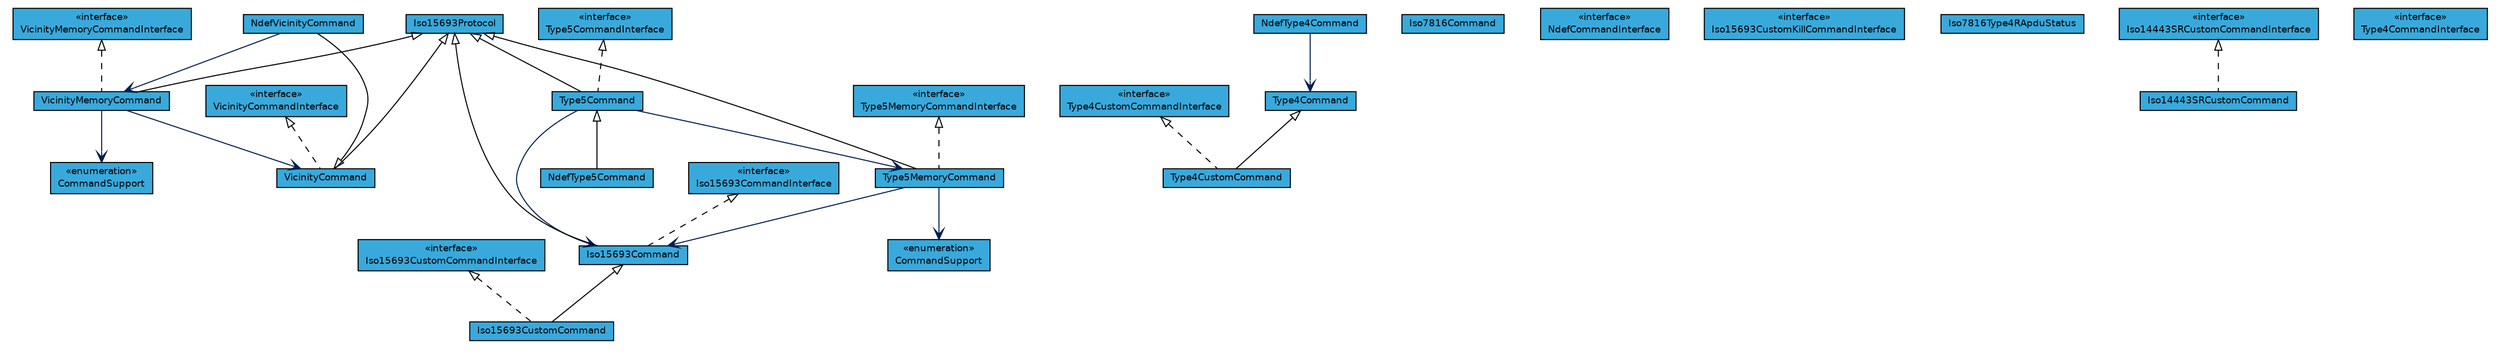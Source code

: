#!/usr/local/bin/dot
#
# Class diagram 
# Generated by UMLGraph version R5_7_2-3-gee82a7 (http://www.umlgraph.org/)
#

digraph G {
	edge [fontname="Helvetica",fontsize=10,labelfontname="Helvetica",labelfontsize=10];
	node [fontname="Helvetica",fontsize=10,shape=plaintext];
	nodesep=0.25;
	ranksep=0.5;
	// com.st.st25sdk.command.NdefVicinityCommand
	c224 [label=<<table title="com.st.st25sdk.command.NdefVicinityCommand" border="0" cellborder="1" cellspacing="0" cellpadding="2" port="p" bgcolor="#39a9dc" href="./NdefVicinityCommand.html">
		<tr><td><table border="0" cellspacing="0" cellpadding="1">
<tr><td align="center" balign="center"> NdefVicinityCommand </td></tr>
		</table></td></tr>
		</table>>, URL="./NdefVicinityCommand.html", fontname="Helvetica", fontcolor="black", fontsize=9.0];
	// com.st.st25sdk.command.Type4CustomCommand
	c225 [label=<<table title="com.st.st25sdk.command.Type4CustomCommand" border="0" cellborder="1" cellspacing="0" cellpadding="2" port="p" bgcolor="#39a9dc" href="./Type4CustomCommand.html">
		<tr><td><table border="0" cellspacing="0" cellpadding="1">
<tr><td align="center" balign="center"> Type4CustomCommand </td></tr>
		</table></td></tr>
		</table>>, URL="./Type4CustomCommand.html", fontname="Helvetica", fontcolor="black", fontsize=9.0];
	// com.st.st25sdk.command.Iso7816Command
	c226 [label=<<table title="com.st.st25sdk.command.Iso7816Command" border="0" cellborder="1" cellspacing="0" cellpadding="2" port="p" bgcolor="#39a9dc" href="./Iso7816Command.html">
		<tr><td><table border="0" cellspacing="0" cellpadding="1">
<tr><td align="center" balign="center"> Iso7816Command </td></tr>
		</table></td></tr>
		</table>>, URL="./Iso7816Command.html", fontname="Helvetica", fontcolor="black", fontsize=9.0];
	// com.st.st25sdk.command.Type5CommandInterface
	c227 [label=<<table title="com.st.st25sdk.command.Type5CommandInterface" border="0" cellborder="1" cellspacing="0" cellpadding="2" port="p" bgcolor="#39a9dc" href="./Type5CommandInterface.html">
		<tr><td><table border="0" cellspacing="0" cellpadding="1">
<tr><td align="center" balign="center"> &#171;interface&#187; </td></tr>
<tr><td align="center" balign="center"> Type5CommandInterface </td></tr>
		</table></td></tr>
		</table>>, URL="./Type5CommandInterface.html", fontname="Helvetica", fontcolor="black", fontsize=9.0];
	// com.st.st25sdk.command.VicinityCommand
	c228 [label=<<table title="com.st.st25sdk.command.VicinityCommand" border="0" cellborder="1" cellspacing="0" cellpadding="2" port="p" bgcolor="#39a9dc" href="./VicinityCommand.html">
		<tr><td><table border="0" cellspacing="0" cellpadding="1">
<tr><td align="center" balign="center"> VicinityCommand </td></tr>
		</table></td></tr>
		</table>>, URL="./VicinityCommand.html", fontname="Helvetica", fontcolor="black", fontsize=9.0];
	// com.st.st25sdk.command.Type5MemoryCommandInterface
	c229 [label=<<table title="com.st.st25sdk.command.Type5MemoryCommandInterface" border="0" cellborder="1" cellspacing="0" cellpadding="2" port="p" bgcolor="#39a9dc" href="./Type5MemoryCommandInterface.html">
		<tr><td><table border="0" cellspacing="0" cellpadding="1">
<tr><td align="center" balign="center"> &#171;interface&#187; </td></tr>
<tr><td align="center" balign="center"> Type5MemoryCommandInterface </td></tr>
		</table></td></tr>
		</table>>, URL="./Type5MemoryCommandInterface.html", fontname="Helvetica", fontcolor="black", fontsize=9.0];
	// com.st.st25sdk.command.NdefType4Command
	c230 [label=<<table title="com.st.st25sdk.command.NdefType4Command" border="0" cellborder="1" cellspacing="0" cellpadding="2" port="p" bgcolor="#39a9dc" href="./NdefType4Command.html">
		<tr><td><table border="0" cellspacing="0" cellpadding="1">
<tr><td align="center" balign="center"> NdefType4Command </td></tr>
		</table></td></tr>
		</table>>, URL="./NdefType4Command.html", fontname="Helvetica", fontcolor="black", fontsize=9.0];
	// com.st.st25sdk.command.Type5Command
	c231 [label=<<table title="com.st.st25sdk.command.Type5Command" border="0" cellborder="1" cellspacing="0" cellpadding="2" port="p" bgcolor="#39a9dc" href="./Type5Command.html">
		<tr><td><table border="0" cellspacing="0" cellpadding="1">
<tr><td align="center" balign="center"> Type5Command </td></tr>
		</table></td></tr>
		</table>>, URL="./Type5Command.html", fontname="Helvetica", fontcolor="black", fontsize=9.0];
	// com.st.st25sdk.command.Iso15693Command
	c232 [label=<<table title="com.st.st25sdk.command.Iso15693Command" border="0" cellborder="1" cellspacing="0" cellpadding="2" port="p" bgcolor="#39a9dc" href="./Iso15693Command.html">
		<tr><td><table border="0" cellspacing="0" cellpadding="1">
<tr><td align="center" balign="center"> Iso15693Command </td></tr>
		</table></td></tr>
		</table>>, URL="./Iso15693Command.html", fontname="Helvetica", fontcolor="black", fontsize=9.0];
	// com.st.st25sdk.command.VicinityMemoryCommandInterface
	c233 [label=<<table title="com.st.st25sdk.command.VicinityMemoryCommandInterface" border="0" cellborder="1" cellspacing="0" cellpadding="2" port="p" bgcolor="#39a9dc" href="./VicinityMemoryCommandInterface.html">
		<tr><td><table border="0" cellspacing="0" cellpadding="1">
<tr><td align="center" balign="center"> &#171;interface&#187; </td></tr>
<tr><td align="center" balign="center"> VicinityMemoryCommandInterface </td></tr>
		</table></td></tr>
		</table>>, URL="./VicinityMemoryCommandInterface.html", fontname="Helvetica", fontcolor="black", fontsize=9.0];
	// com.st.st25sdk.command.NdefCommandInterface
	c234 [label=<<table title="com.st.st25sdk.command.NdefCommandInterface" border="0" cellborder="1" cellspacing="0" cellpadding="2" port="p" bgcolor="#39a9dc" href="./NdefCommandInterface.html">
		<tr><td><table border="0" cellspacing="0" cellpadding="1">
<tr><td align="center" balign="center"> &#171;interface&#187; </td></tr>
<tr><td align="center" balign="center"> NdefCommandInterface </td></tr>
		</table></td></tr>
		</table>>, URL="./NdefCommandInterface.html", fontname="Helvetica", fontcolor="black", fontsize=9.0];
	// com.st.st25sdk.command.Iso15693CustomKillCommandInterface
	c235 [label=<<table title="com.st.st25sdk.command.Iso15693CustomKillCommandInterface" border="0" cellborder="1" cellspacing="0" cellpadding="2" port="p" bgcolor="#39a9dc" href="./Iso15693CustomKillCommandInterface.html">
		<tr><td><table border="0" cellspacing="0" cellpadding="1">
<tr><td align="center" balign="center"> &#171;interface&#187; </td></tr>
<tr><td align="center" balign="center"> Iso15693CustomKillCommandInterface </td></tr>
		</table></td></tr>
		</table>>, URL="./Iso15693CustomKillCommandInterface.html", fontname="Helvetica", fontcolor="black", fontsize=9.0];
	// com.st.st25sdk.command.Type5MemoryCommand
	c236 [label=<<table title="com.st.st25sdk.command.Type5MemoryCommand" border="0" cellborder="1" cellspacing="0" cellpadding="2" port="p" bgcolor="#39a9dc" href="./Type5MemoryCommand.html">
		<tr><td><table border="0" cellspacing="0" cellpadding="1">
<tr><td align="center" balign="center"> Type5MemoryCommand </td></tr>
		</table></td></tr>
		</table>>, URL="./Type5MemoryCommand.html", fontname="Helvetica", fontcolor="black", fontsize=9.0];
	// com.st.st25sdk.command.Type5MemoryCommand.CommandSupport
	c237 [label=<<table title="com.st.st25sdk.command.Type5MemoryCommand.CommandSupport" border="0" cellborder="1" cellspacing="0" cellpadding="2" port="p" bgcolor="#39a9dc" href="./Type5MemoryCommand.CommandSupport.html">
		<tr><td><table border="0" cellspacing="0" cellpadding="1">
<tr><td align="center" balign="center"> &#171;enumeration&#187; </td></tr>
<tr><td align="center" balign="center"> CommandSupport </td></tr>
		</table></td></tr>
		</table>>, URL="./Type5MemoryCommand.CommandSupport.html", fontname="Helvetica", fontcolor="black", fontsize=9.0];
	// com.st.st25sdk.command.Type4CustomCommandInterface
	c238 [label=<<table title="com.st.st25sdk.command.Type4CustomCommandInterface" border="0" cellborder="1" cellspacing="0" cellpadding="2" port="p" bgcolor="#39a9dc" href="./Type4CustomCommandInterface.html">
		<tr><td><table border="0" cellspacing="0" cellpadding="1">
<tr><td align="center" balign="center"> &#171;interface&#187; </td></tr>
<tr><td align="center" balign="center"> Type4CustomCommandInterface </td></tr>
		</table></td></tr>
		</table>>, URL="./Type4CustomCommandInterface.html", fontname="Helvetica", fontcolor="black", fontsize=9.0];
	// com.st.st25sdk.command.VicinityCommandInterface
	c239 [label=<<table title="com.st.st25sdk.command.VicinityCommandInterface" border="0" cellborder="1" cellspacing="0" cellpadding="2" port="p" bgcolor="#39a9dc" href="./VicinityCommandInterface.html">
		<tr><td><table border="0" cellspacing="0" cellpadding="1">
<tr><td align="center" balign="center"> &#171;interface&#187; </td></tr>
<tr><td align="center" balign="center"> VicinityCommandInterface </td></tr>
		</table></td></tr>
		</table>>, URL="./VicinityCommandInterface.html", fontname="Helvetica", fontcolor="black", fontsize=9.0];
	// com.st.st25sdk.command.VicinityMemoryCommand
	c240 [label=<<table title="com.st.st25sdk.command.VicinityMemoryCommand" border="0" cellborder="1" cellspacing="0" cellpadding="2" port="p" bgcolor="#39a9dc" href="./VicinityMemoryCommand.html">
		<tr><td><table border="0" cellspacing="0" cellpadding="1">
<tr><td align="center" balign="center"> VicinityMemoryCommand </td></tr>
		</table></td></tr>
		</table>>, URL="./VicinityMemoryCommand.html", fontname="Helvetica", fontcolor="black", fontsize=9.0];
	// com.st.st25sdk.command.VicinityMemoryCommand.CommandSupport
	c241 [label=<<table title="com.st.st25sdk.command.VicinityMemoryCommand.CommandSupport" border="0" cellborder="1" cellspacing="0" cellpadding="2" port="p" bgcolor="#39a9dc" href="./VicinityMemoryCommand.CommandSupport.html">
		<tr><td><table border="0" cellspacing="0" cellpadding="1">
<tr><td align="center" balign="center"> &#171;enumeration&#187; </td></tr>
<tr><td align="center" balign="center"> CommandSupport </td></tr>
		</table></td></tr>
		</table>>, URL="./VicinityMemoryCommand.CommandSupport.html", fontname="Helvetica", fontcolor="black", fontsize=9.0];
	// com.st.st25sdk.command.Iso15693CustomCommandInterface
	c242 [label=<<table title="com.st.st25sdk.command.Iso15693CustomCommandInterface" border="0" cellborder="1" cellspacing="0" cellpadding="2" port="p" bgcolor="#39a9dc" href="./Iso15693CustomCommandInterface.html">
		<tr><td><table border="0" cellspacing="0" cellpadding="1">
<tr><td align="center" balign="center"> &#171;interface&#187; </td></tr>
<tr><td align="center" balign="center"> Iso15693CustomCommandInterface </td></tr>
		</table></td></tr>
		</table>>, URL="./Iso15693CustomCommandInterface.html", fontname="Helvetica", fontcolor="black", fontsize=9.0];
	// com.st.st25sdk.command.Iso7816Type4RApduStatus
	c243 [label=<<table title="com.st.st25sdk.command.Iso7816Type4RApduStatus" border="0" cellborder="1" cellspacing="0" cellpadding="2" port="p" bgcolor="#39a9dc" href="./Iso7816Type4RApduStatus.html">
		<tr><td><table border="0" cellspacing="0" cellpadding="1">
<tr><td align="center" balign="center"> Iso7816Type4RApduStatus </td></tr>
		</table></td></tr>
		</table>>, URL="./Iso7816Type4RApduStatus.html", fontname="Helvetica", fontcolor="black", fontsize=9.0];
	// com.st.st25sdk.command.Iso15693CommandInterface
	c244 [label=<<table title="com.st.st25sdk.command.Iso15693CommandInterface" border="0" cellborder="1" cellspacing="0" cellpadding="2" port="p" bgcolor="#39a9dc" href="./Iso15693CommandInterface.html">
		<tr><td><table border="0" cellspacing="0" cellpadding="1">
<tr><td align="center" balign="center"> &#171;interface&#187; </td></tr>
<tr><td align="center" balign="center"> Iso15693CommandInterface </td></tr>
		</table></td></tr>
		</table>>, URL="./Iso15693CommandInterface.html", fontname="Helvetica", fontcolor="black", fontsize=9.0];
	// com.st.st25sdk.command.NdefType5Command
	c245 [label=<<table title="com.st.st25sdk.command.NdefType5Command" border="0" cellborder="1" cellspacing="0" cellpadding="2" port="p" bgcolor="#39a9dc" href="./NdefType5Command.html">
		<tr><td><table border="0" cellspacing="0" cellpadding="1">
<tr><td align="center" balign="center"> NdefType5Command </td></tr>
		</table></td></tr>
		</table>>, URL="./NdefType5Command.html", fontname="Helvetica", fontcolor="black", fontsize=9.0];
	// com.st.st25sdk.command.Iso14443SRCustomCommandInterface
	c246 [label=<<table title="com.st.st25sdk.command.Iso14443SRCustomCommandInterface" border="0" cellborder="1" cellspacing="0" cellpadding="2" port="p" bgcolor="#39a9dc" href="./Iso14443SRCustomCommandInterface.html">
		<tr><td><table border="0" cellspacing="0" cellpadding="1">
<tr><td align="center" balign="center"> &#171;interface&#187; </td></tr>
<tr><td align="center" balign="center"> Iso14443SRCustomCommandInterface </td></tr>
		</table></td></tr>
		</table>>, URL="./Iso14443SRCustomCommandInterface.html", fontname="Helvetica", fontcolor="black", fontsize=9.0];
	// com.st.st25sdk.command.Type4CommandInterface
	c247 [label=<<table title="com.st.st25sdk.command.Type4CommandInterface" border="0" cellborder="1" cellspacing="0" cellpadding="2" port="p" bgcolor="#39a9dc" href="./Type4CommandInterface.html">
		<tr><td><table border="0" cellspacing="0" cellpadding="1">
<tr><td align="center" balign="center"> &#171;interface&#187; </td></tr>
<tr><td align="center" balign="center"> Type4CommandInterface </td></tr>
		</table></td></tr>
		</table>>, URL="./Type4CommandInterface.html", fontname="Helvetica", fontcolor="black", fontsize=9.0];
	// com.st.st25sdk.command.Iso15693Protocol
	c248 [label=<<table title="com.st.st25sdk.command.Iso15693Protocol" border="0" cellborder="1" cellspacing="0" cellpadding="2" port="p" bgcolor="#39a9dc" href="./Iso15693Protocol.html">
		<tr><td><table border="0" cellspacing="0" cellpadding="1">
<tr><td align="center" balign="center"> Iso15693Protocol </td></tr>
		</table></td></tr>
		</table>>, URL="./Iso15693Protocol.html", fontname="Helvetica", fontcolor="black", fontsize=9.0];
	// com.st.st25sdk.command.Type4Command
	c249 [label=<<table title="com.st.st25sdk.command.Type4Command" border="0" cellborder="1" cellspacing="0" cellpadding="2" port="p" bgcolor="#39a9dc" href="./Type4Command.html">
		<tr><td><table border="0" cellspacing="0" cellpadding="1">
<tr><td align="center" balign="center"> Type4Command </td></tr>
		</table></td></tr>
		</table>>, URL="./Type4Command.html", fontname="Helvetica", fontcolor="black", fontsize=9.0];
	// com.st.st25sdk.command.Iso14443SRCustomCommand
	c250 [label=<<table title="com.st.st25sdk.command.Iso14443SRCustomCommand" border="0" cellborder="1" cellspacing="0" cellpadding="2" port="p" bgcolor="#39a9dc" href="./Iso14443SRCustomCommand.html">
		<tr><td><table border="0" cellspacing="0" cellpadding="1">
<tr><td align="center" balign="center"> Iso14443SRCustomCommand </td></tr>
		</table></td></tr>
		</table>>, URL="./Iso14443SRCustomCommand.html", fontname="Helvetica", fontcolor="black", fontsize=9.0];
	// com.st.st25sdk.command.Iso15693CustomCommand
	c251 [label=<<table title="com.st.st25sdk.command.Iso15693CustomCommand" border="0" cellborder="1" cellspacing="0" cellpadding="2" port="p" bgcolor="#39a9dc" href="./Iso15693CustomCommand.html">
		<tr><td><table border="0" cellspacing="0" cellpadding="1">
<tr><td align="center" balign="center"> Iso15693CustomCommand </td></tr>
		</table></td></tr>
		</table>>, URL="./Iso15693CustomCommand.html", fontname="Helvetica", fontcolor="black", fontsize=9.0];
	//com.st.st25sdk.command.NdefVicinityCommand extends com.st.st25sdk.command.VicinityCommand
	c228:p -> c224:p [dir=back,arrowtail=empty];
	//com.st.st25sdk.command.Type4CustomCommand extends com.st.st25sdk.command.Type4Command
	c249:p -> c225:p [dir=back,arrowtail=empty];
	//com.st.st25sdk.command.Type4CustomCommand implements com.st.st25sdk.command.Type4CustomCommandInterface
	c238:p -> c225:p [dir=back,arrowtail=empty,style=dashed];
	//com.st.st25sdk.command.VicinityCommand extends com.st.st25sdk.command.Iso15693Protocol
	c248:p -> c228:p [dir=back,arrowtail=empty];
	//com.st.st25sdk.command.VicinityCommand implements com.st.st25sdk.command.VicinityCommandInterface
	c239:p -> c228:p [dir=back,arrowtail=empty,style=dashed];
	//com.st.st25sdk.command.Type5Command extends com.st.st25sdk.command.Iso15693Protocol
	c248:p -> c231:p [dir=back,arrowtail=empty];
	//com.st.st25sdk.command.Type5Command implements com.st.st25sdk.command.Type5CommandInterface
	c227:p -> c231:p [dir=back,arrowtail=empty,style=dashed];
	//com.st.st25sdk.command.Iso15693Command extends com.st.st25sdk.command.Iso15693Protocol
	c248:p -> c232:p [dir=back,arrowtail=empty];
	//com.st.st25sdk.command.Iso15693Command implements com.st.st25sdk.command.Iso15693CommandInterface
	c244:p -> c232:p [dir=back,arrowtail=empty,style=dashed];
	//com.st.st25sdk.command.Type5MemoryCommand extends com.st.st25sdk.command.Iso15693Protocol
	c248:p -> c236:p [dir=back,arrowtail=empty];
	//com.st.st25sdk.command.Type5MemoryCommand implements com.st.st25sdk.command.Type5MemoryCommandInterface
	c229:p -> c236:p [dir=back,arrowtail=empty,style=dashed];
	//com.st.st25sdk.command.VicinityMemoryCommand extends com.st.st25sdk.command.Iso15693Protocol
	c248:p -> c240:p [dir=back,arrowtail=empty];
	//com.st.st25sdk.command.VicinityMemoryCommand implements com.st.st25sdk.command.VicinityMemoryCommandInterface
	c233:p -> c240:p [dir=back,arrowtail=empty,style=dashed];
	//com.st.st25sdk.command.NdefType5Command extends com.st.st25sdk.command.Type5Command
	c231:p -> c245:p [dir=back,arrowtail=empty];
	//com.st.st25sdk.command.Iso14443SRCustomCommand implements com.st.st25sdk.command.Iso14443SRCustomCommandInterface
	c246:p -> c250:p [dir=back,arrowtail=empty,style=dashed];
	//com.st.st25sdk.command.Iso15693CustomCommand extends com.st.st25sdk.command.Iso15693Command
	c232:p -> c251:p [dir=back,arrowtail=empty];
	//com.st.st25sdk.command.Iso15693CustomCommand implements com.st.st25sdk.command.Iso15693CustomCommandInterface
	c242:p -> c251:p [dir=back,arrowtail=empty,style=dashed];
	// com.st.st25sdk.command.NdefVicinityCommand NAVASSOC com.st.st25sdk.command.VicinityMemoryCommand
	c224:p -> c240:p [taillabel="", label="", headlabel="", fontname="Helvetica", fontcolor="#002052", fontsize=10.0, color="#002052", arrowhead=open];
	// com.st.st25sdk.command.NdefType4Command NAVASSOC com.st.st25sdk.command.Type4Command
	c230:p -> c249:p [taillabel="", label="", headlabel="", fontname="Helvetica", fontcolor="#002052", fontsize=10.0, color="#002052", arrowhead=open];
	// com.st.st25sdk.command.Type5Command NAVASSOC com.st.st25sdk.command.Iso15693Command
	c231:p -> c232:p [taillabel="", label="", headlabel="", fontname="Helvetica", fontcolor="#002052", fontsize=10.0, color="#002052", arrowhead=open];
	// com.st.st25sdk.command.Type5Command NAVASSOC com.st.st25sdk.command.Type5MemoryCommand
	c231:p -> c236:p [taillabel="", label="", headlabel="", fontname="Helvetica", fontcolor="#002052", fontsize=10.0, color="#002052", arrowhead=open];
	// com.st.st25sdk.command.Type5MemoryCommand NAVASSOC com.st.st25sdk.command.Iso15693Command
	c236:p -> c232:p [taillabel="", label="", headlabel="", fontname="Helvetica", fontcolor="#002052", fontsize=10.0, color="#002052", arrowhead=open];
	// com.st.st25sdk.command.Type5MemoryCommand NAVASSOC com.st.st25sdk.command.Type5MemoryCommand.CommandSupport
	c236:p -> c237:p [taillabel="", label="", headlabel="", fontname="Helvetica", fontcolor="#002052", fontsize=10.0, color="#002052", arrowhead=open];
	// com.st.st25sdk.command.VicinityMemoryCommand NAVASSOC com.st.st25sdk.command.VicinityCommand
	c240:p -> c228:p [taillabel="", label="", headlabel="", fontname="Helvetica", fontcolor="#002052", fontsize=10.0, color="#002052", arrowhead=open];
	// com.st.st25sdk.command.VicinityMemoryCommand NAVASSOC com.st.st25sdk.command.VicinityMemoryCommand.CommandSupport
	c240:p -> c241:p [taillabel="", label="", headlabel="", fontname="Helvetica", fontcolor="#002052", fontsize=10.0, color="#002052", arrowhead=open];
}

